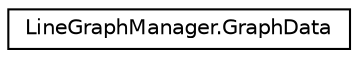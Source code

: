 digraph "Graphical Class Hierarchy"
{
  edge [fontname="Helvetica",fontsize="10",labelfontname="Helvetica",labelfontsize="10"];
  node [fontname="Helvetica",fontsize="10",shape=record];
  rankdir="LR";
  Node0 [label="LineGraphManager.GraphData",height=0.2,width=0.4,color="black", fillcolor="white", style="filled",URL="$class_line_graph_manager_1_1_graph_data.html"];
}
